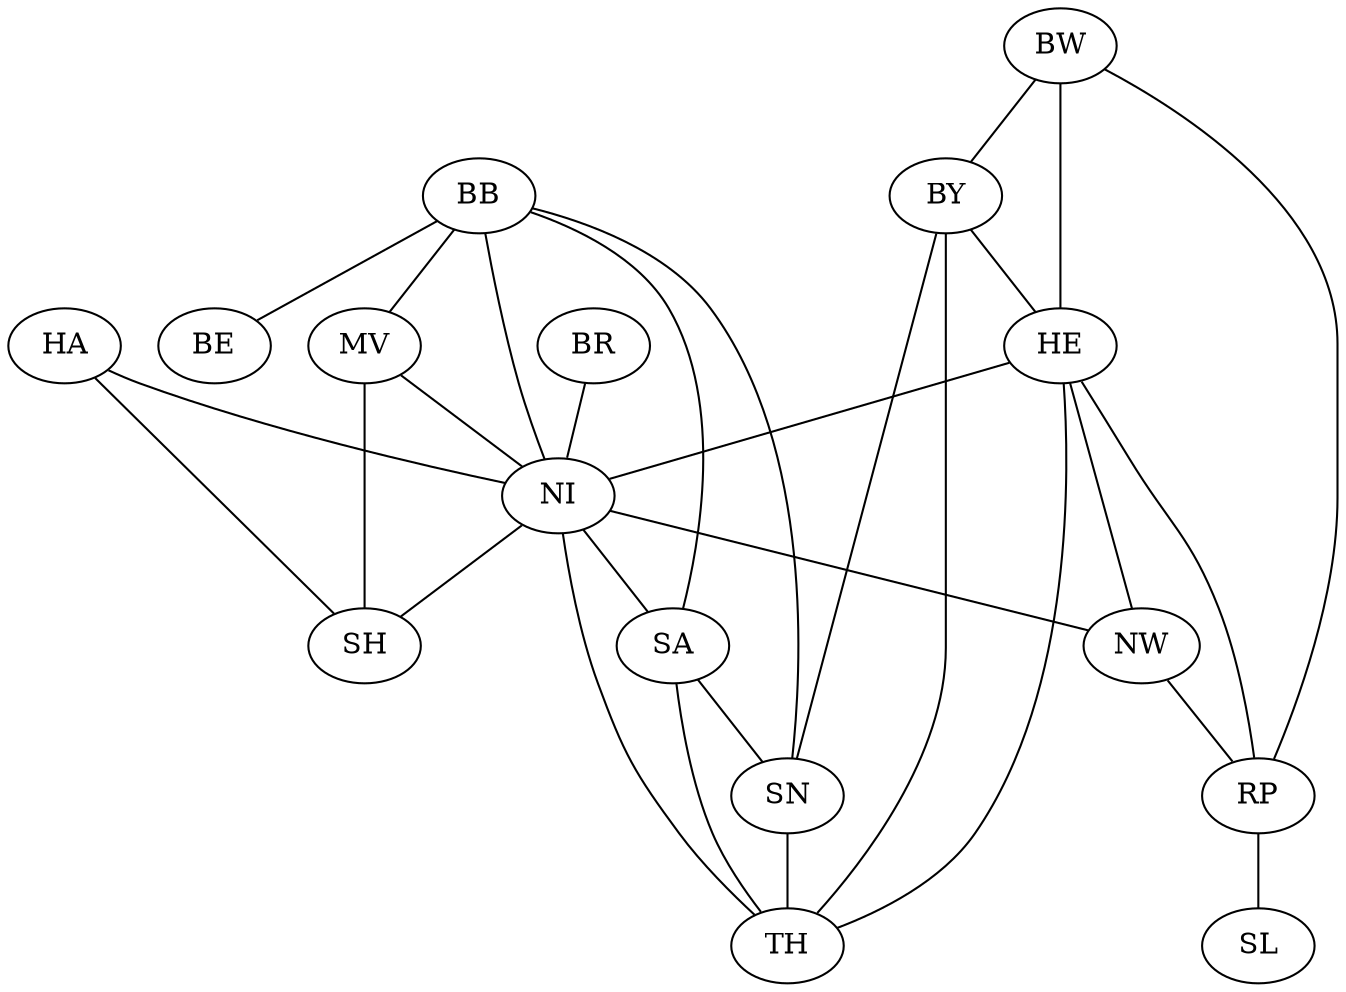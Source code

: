graph "DE" {
    BB -- MV, BE, SN, SA
    BR -- NI
    BW -- RP, HE, BY
    BY -- HE, TH, SN
    HA -- SH, NI
    HE -- NW, NI, TH, RP
    MV -- SH, NI
    NI -- SH, BB, NW, TH, SA
    NW -- RP
    RP -- SL
    SA -- SN, TH
    SN -- TH
}
